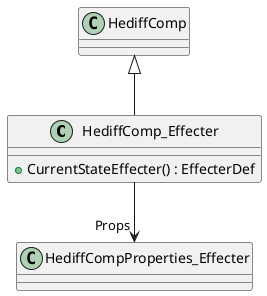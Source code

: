 @startuml
class HediffComp_Effecter {
    + CurrentStateEffecter() : EffecterDef
}
HediffComp <|-- HediffComp_Effecter
HediffComp_Effecter --> "Props" HediffCompProperties_Effecter
@enduml
